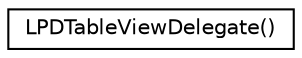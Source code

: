 digraph "Graphical Class Hierarchy"
{
  edge [fontname="Helvetica",fontsize="10",labelfontname="Helvetica",labelfontsize="10"];
  node [fontname="Helvetica",fontsize="10",shape=record];
  rankdir="LR";
  Node0 [label="LPDTableViewDelegate()",height=0.2,width=0.4,color="black", fillcolor="white", style="filled",URL="$category_l_p_d_table_view_delegate_07_08.html"];
}
